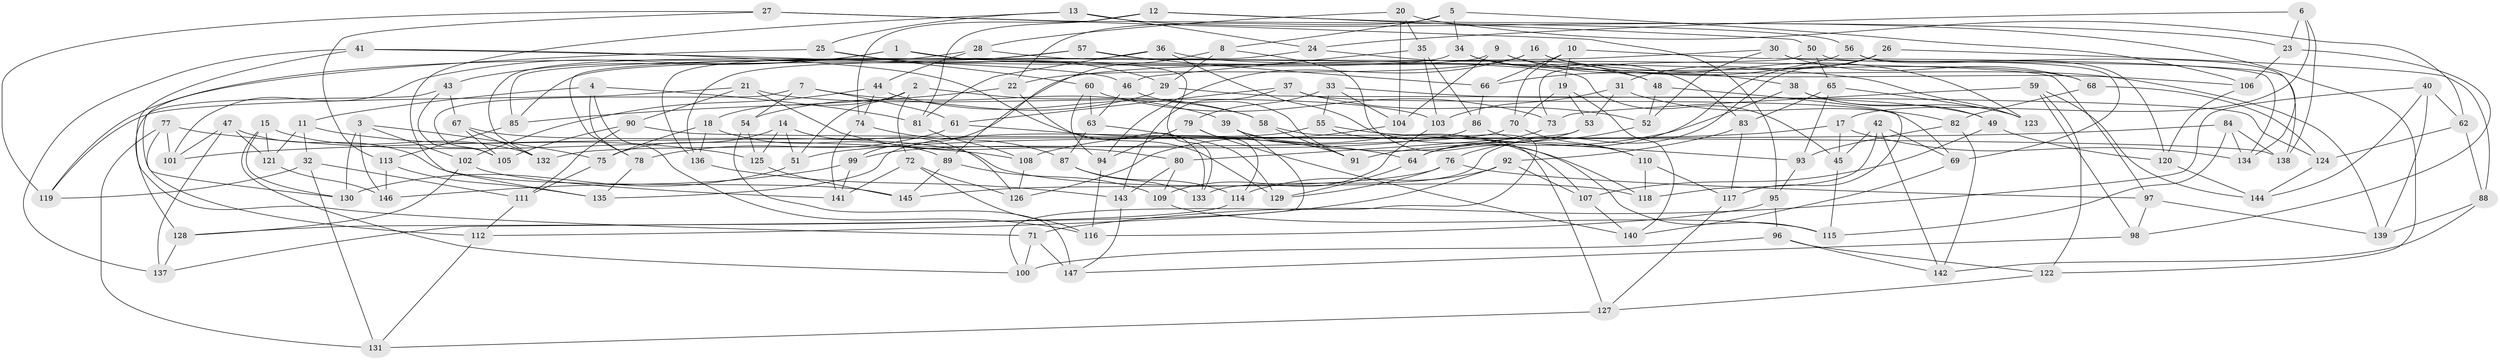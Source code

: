 // Generated by graph-tools (version 1.1) at 2025/03/03/09/25 03:03:03]
// undirected, 147 vertices, 294 edges
graph export_dot {
graph [start="1"]
  node [color=gray90,style=filled];
  1;
  2;
  3;
  4;
  5;
  6;
  7;
  8;
  9;
  10;
  11;
  12;
  13;
  14;
  15;
  16;
  17;
  18;
  19;
  20;
  21;
  22;
  23;
  24;
  25;
  26;
  27;
  28;
  29;
  30;
  31;
  32;
  33;
  34;
  35;
  36;
  37;
  38;
  39;
  40;
  41;
  42;
  43;
  44;
  45;
  46;
  47;
  48;
  49;
  50;
  51;
  52;
  53;
  54;
  55;
  56;
  57;
  58;
  59;
  60;
  61;
  62;
  63;
  64;
  65;
  66;
  67;
  68;
  69;
  70;
  71;
  72;
  73;
  74;
  75;
  76;
  77;
  78;
  79;
  80;
  81;
  82;
  83;
  84;
  85;
  86;
  87;
  88;
  89;
  90;
  91;
  92;
  93;
  94;
  95;
  96;
  97;
  98;
  99;
  100;
  101;
  102;
  103;
  104;
  105;
  106;
  107;
  108;
  109;
  110;
  111;
  112;
  113;
  114;
  115;
  116;
  117;
  118;
  119;
  120;
  121;
  122;
  123;
  124;
  125;
  126;
  127;
  128;
  129;
  130;
  131;
  132;
  133;
  134;
  135;
  136;
  137;
  138;
  139;
  140;
  141;
  142;
  143;
  144;
  145;
  146;
  147;
  1 -- 123;
  1 -- 101;
  1 -- 133;
  1 -- 43;
  2 -- 58;
  2 -- 72;
  2 -- 51;
  2 -- 18;
  3 -- 146;
  3 -- 130;
  3 -- 102;
  3 -- 75;
  4 -- 81;
  4 -- 116;
  4 -- 11;
  4 -- 78;
  5 -- 8;
  5 -- 34;
  5 -- 22;
  5 -- 106;
  6 -- 138;
  6 -- 23;
  6 -- 17;
  6 -- 24;
  7 -- 61;
  7 -- 39;
  7 -- 54;
  7 -- 105;
  8 -- 29;
  8 -- 89;
  8 -- 115;
  9 -- 38;
  9 -- 136;
  9 -- 104;
  9 -- 106;
  10 -- 134;
  10 -- 70;
  10 -- 66;
  10 -- 19;
  11 -- 32;
  11 -- 121;
  11 -- 125;
  12 -- 74;
  12 -- 23;
  12 -- 81;
  12 -- 50;
  13 -- 24;
  13 -- 25;
  13 -- 135;
  13 -- 122;
  14 -- 126;
  14 -- 51;
  14 -- 75;
  14 -- 125;
  15 -- 100;
  15 -- 130;
  15 -- 121;
  15 -- 132;
  16 -- 22;
  16 -- 139;
  16 -- 94;
  16 -- 123;
  17 -- 45;
  17 -- 134;
  17 -- 51;
  18 -- 75;
  18 -- 89;
  18 -- 136;
  19 -- 70;
  19 -- 53;
  19 -- 140;
  20 -- 104;
  20 -- 62;
  20 -- 35;
  20 -- 28;
  21 -- 90;
  21 -- 103;
  21 -- 119;
  21 -- 80;
  22 -- 85;
  22 -- 133;
  23 -- 106;
  23 -- 98;
  24 -- 48;
  24 -- 78;
  25 -- 130;
  25 -- 60;
  25 -- 29;
  26 -- 64;
  26 -- 133;
  26 -- 31;
  26 -- 88;
  27 -- 113;
  27 -- 95;
  27 -- 119;
  27 -- 56;
  28 -- 44;
  28 -- 132;
  28 -- 45;
  29 -- 54;
  29 -- 124;
  30 -- 138;
  30 -- 99;
  30 -- 68;
  30 -- 52;
  31 -- 103;
  31 -- 82;
  31 -- 53;
  32 -- 111;
  32 -- 131;
  32 -- 119;
  33 -- 79;
  33 -- 55;
  33 -- 104;
  33 -- 49;
  34 -- 68;
  34 -- 85;
  34 -- 83;
  35 -- 86;
  35 -- 46;
  35 -- 103;
  36 -- 85;
  36 -- 81;
  36 -- 118;
  36 -- 48;
  37 -- 69;
  37 -- 52;
  37 -- 61;
  37 -- 143;
  38 -- 91;
  38 -- 123;
  38 -- 49;
  39 -- 137;
  39 -- 107;
  39 -- 91;
  40 -- 62;
  40 -- 71;
  40 -- 139;
  40 -- 144;
  41 -- 71;
  41 -- 137;
  41 -- 129;
  41 -- 46;
  42 -- 45;
  42 -- 69;
  42 -- 142;
  42 -- 118;
  43 -- 67;
  43 -- 105;
  43 -- 128;
  44 -- 102;
  44 -- 74;
  44 -- 58;
  45 -- 115;
  46 -- 63;
  46 -- 91;
  47 -- 101;
  47 -- 121;
  47 -- 137;
  47 -- 145;
  48 -- 52;
  48 -- 117;
  49 -- 120;
  49 -- 107;
  50 -- 65;
  50 -- 73;
  50 -- 69;
  51 -- 130;
  52 -- 76;
  53 -- 80;
  53 -- 64;
  54 -- 125;
  54 -- 147;
  55 -- 135;
  55 -- 93;
  55 -- 100;
  56 -- 66;
  56 -- 120;
  56 -- 134;
  57 -- 66;
  57 -- 97;
  57 -- 136;
  57 -- 119;
  58 -- 127;
  58 -- 91;
  59 -- 144;
  59 -- 98;
  59 -- 73;
  59 -- 122;
  60 -- 94;
  60 -- 73;
  60 -- 63;
  61 -- 64;
  61 -- 78;
  62 -- 88;
  62 -- 124;
  63 -- 129;
  63 -- 87;
  64 -- 129;
  65 -- 123;
  65 -- 83;
  65 -- 93;
  66 -- 86;
  67 -- 118;
  67 -- 132;
  67 -- 105;
  68 -- 124;
  68 -- 82;
  69 -- 140;
  70 -- 132;
  70 -- 110;
  71 -- 100;
  71 -- 147;
  72 -- 116;
  72 -- 126;
  72 -- 141;
  73 -- 108;
  74 -- 141;
  74 -- 87;
  75 -- 111;
  76 -- 145;
  76 -- 129;
  76 -- 97;
  77 -- 112;
  77 -- 131;
  77 -- 108;
  77 -- 101;
  78 -- 135;
  79 -- 140;
  79 -- 94;
  79 -- 114;
  80 -- 143;
  80 -- 109;
  81 -- 108;
  82 -- 93;
  82 -- 142;
  83 -- 117;
  83 -- 92;
  84 -- 138;
  84 -- 134;
  84 -- 101;
  84 -- 115;
  85 -- 113;
  86 -- 99;
  86 -- 110;
  87 -- 133;
  87 -- 114;
  88 -- 142;
  88 -- 139;
  89 -- 109;
  89 -- 145;
  90 -- 138;
  90 -- 111;
  90 -- 105;
  92 -- 114;
  92 -- 112;
  92 -- 107;
  93 -- 95;
  94 -- 116;
  95 -- 116;
  95 -- 96;
  96 -- 122;
  96 -- 142;
  96 -- 100;
  97 -- 139;
  97 -- 98;
  98 -- 147;
  99 -- 146;
  99 -- 141;
  102 -- 141;
  102 -- 128;
  103 -- 109;
  104 -- 126;
  106 -- 120;
  107 -- 140;
  108 -- 126;
  109 -- 115;
  110 -- 118;
  110 -- 117;
  111 -- 112;
  112 -- 131;
  113 -- 135;
  113 -- 146;
  114 -- 128;
  117 -- 127;
  120 -- 144;
  121 -- 146;
  122 -- 127;
  124 -- 144;
  125 -- 145;
  127 -- 131;
  128 -- 137;
  136 -- 143;
  143 -- 147;
}
